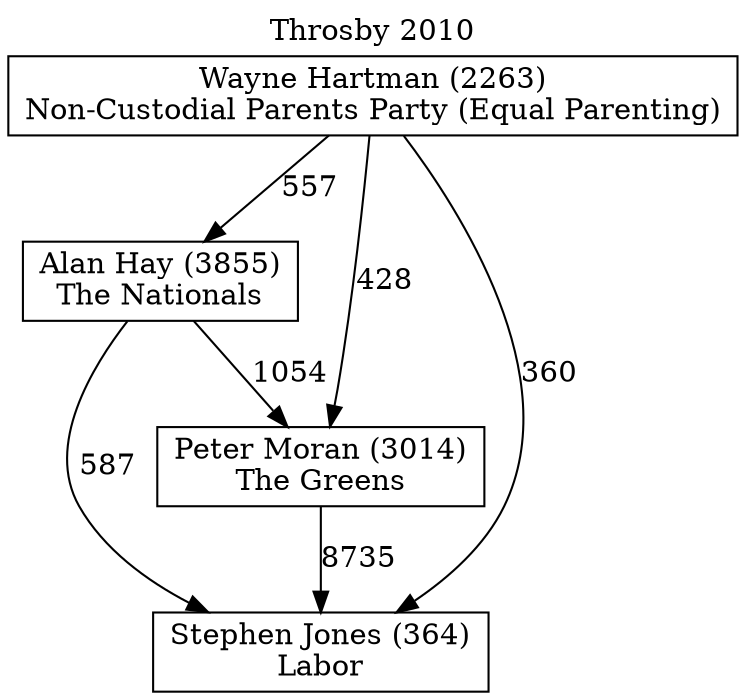 // House preference flow
digraph "Stephen Jones (364)_Throsby_2010" {
	graph [label="Throsby 2010" labelloc=t mclimit=10]
	node [shape=box]
	"Alan Hay (3855)" [label="Alan Hay (3855)
The Nationals"]
	"Peter Moran (3014)" [label="Peter Moran (3014)
The Greens"]
	"Stephen Jones (364)" [label="Stephen Jones (364)
Labor"]
	"Wayne Hartman (2263)" [label="Wayne Hartman (2263)
Non-Custodial Parents Party (Equal Parenting)"]
	"Alan Hay (3855)" -> "Peter Moran (3014)" [label=1054]
	"Alan Hay (3855)" -> "Stephen Jones (364)" [label=587]
	"Peter Moran (3014)" -> "Stephen Jones (364)" [label=8735]
	"Wayne Hartman (2263)" -> "Alan Hay (3855)" [label=557]
	"Wayne Hartman (2263)" -> "Peter Moran (3014)" [label=428]
	"Wayne Hartman (2263)" -> "Stephen Jones (364)" [label=360]
}
